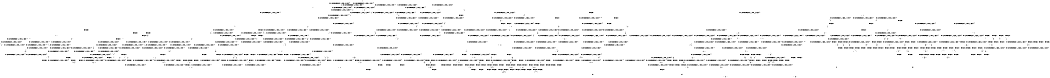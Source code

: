 digraph BCG {
size = "7, 10.5";
center = TRUE;
node [shape = circle];
0 [peripheries = 2];
0 -> 1 [label = "EX !0 !ATOMIC_EXCH_BRANCH (1, +1, TRUE, +0, 3, TRUE) !{}"];
0 -> 2 [label = "EX !2 !ATOMIC_EXCH_BRANCH (1, +0, TRUE, +0, 1, TRUE) !{}"];
0 -> 3 [label = "EX !1 !ATOMIC_EXCH_BRANCH (1, +1, TRUE, +1, 1, FALSE) !{}"];
0 -> 4 [label = "EX !0 !ATOMIC_EXCH_BRANCH (1, +1, TRUE, +0, 3, TRUE) !{}"];
0 -> 5 [label = "EX !2 !ATOMIC_EXCH_BRANCH (1, +0, TRUE, +0, 1, TRUE) !{}"];
0 -> 6 [label = "EX !1 !ATOMIC_EXCH_BRANCH (1, +1, TRUE, +1, 1, FALSE) !{}"];
1 -> 7 [label = "EX !2 !ATOMIC_EXCH_BRANCH (1, +0, TRUE, +0, 1, FALSE) !{}"];
2 -> 8 [label = "EX !0 !ATOMIC_EXCH_BRANCH (1, +1, TRUE, +0, 3, TRUE) !{}"];
3 -> 9 [label = "EX !0 !ATOMIC_EXCH_BRANCH (1, +1, TRUE, +0, 3, FALSE) !{}"];
4 -> 7 [label = "EX !2 !ATOMIC_EXCH_BRANCH (1, +0, TRUE, +0, 1, FALSE) !{}"];
4 -> 10 [label = "EX !1 !ATOMIC_EXCH_BRANCH (1, +1, TRUE, +1, 1, TRUE) !{}"];
4 -> 11 [label = "TERMINATE !0"];
4 -> 12 [label = "EX !2 !ATOMIC_EXCH_BRANCH (1, +0, TRUE, +0, 1, FALSE) !{}"];
4 -> 13 [label = "EX !1 !ATOMIC_EXCH_BRANCH (1, +1, TRUE, +1, 1, TRUE) !{}"];
4 -> 14 [label = "TERMINATE !0"];
5 -> 2 [label = "EX !2 !ATOMIC_EXCH_BRANCH (1, +0, TRUE, +0, 1, TRUE) !{}"];
5 -> 8 [label = "EX !0 !ATOMIC_EXCH_BRANCH (1, +1, TRUE, +0, 3, TRUE) !{}"];
5 -> 15 [label = "EX !1 !ATOMIC_EXCH_BRANCH (1, +1, TRUE, +1, 1, FALSE) !{}"];
5 -> 5 [label = "EX !2 !ATOMIC_EXCH_BRANCH (1, +0, TRUE, +0, 1, TRUE) !{}"];
5 -> 16 [label = "EX !0 !ATOMIC_EXCH_BRANCH (1, +1, TRUE, +0, 3, TRUE) !{}"];
5 -> 17 [label = "EX !1 !ATOMIC_EXCH_BRANCH (1, +1, TRUE, +1, 1, FALSE) !{}"];
6 -> 9 [label = "EX !0 !ATOMIC_EXCH_BRANCH (1, +1, TRUE, +0, 3, FALSE) !{}"];
6 -> 18 [label = "EX !2 !ATOMIC_EXCH_BRANCH (1, +0, TRUE, +0, 1, FALSE) !{}"];
6 -> 19 [label = "TERMINATE !1"];
6 -> 20 [label = "EX !0 !ATOMIC_EXCH_BRANCH (1, +1, TRUE, +0, 3, FALSE) !{}"];
6 -> 21 [label = "EX !2 !ATOMIC_EXCH_BRANCH (1, +0, TRUE, +0, 1, FALSE) !{}"];
6 -> 22 [label = "TERMINATE !1"];
7 -> 23 [label = "EX !1 !ATOMIC_EXCH_BRANCH (1, +1, TRUE, +1, 1, FALSE) !{}"];
8 -> 7 [label = "EX !2 !ATOMIC_EXCH_BRANCH (1, +0, TRUE, +0, 1, FALSE) !{}"];
9 -> 24 [label = "EX !0 !ATOMIC_EXCH_BRANCH (1, +0, FALSE, +1, 1, TRUE) !{}"];
10 -> 25 [label = "EX !2 !ATOMIC_EXCH_BRANCH (1, +0, TRUE, +0, 1, FALSE) !{}"];
11 -> 26 [label = "EX !2 !ATOMIC_EXCH_BRANCH (1, +0, TRUE, +0, 1, FALSE) !{}"];
12 -> 23 [label = "EX !1 !ATOMIC_EXCH_BRANCH (1, +1, TRUE, +1, 1, FALSE) !{}"];
12 -> 27 [label = "TERMINATE !0"];
12 -> 28 [label = "TERMINATE !2"];
12 -> 29 [label = "EX !1 !ATOMIC_EXCH_BRANCH (1, +1, TRUE, +1, 1, FALSE) !{}"];
12 -> 30 [label = "TERMINATE !0"];
12 -> 31 [label = "TERMINATE !2"];
13 -> 10 [label = "EX !1 !ATOMIC_EXCH_BRANCH (1, +1, TRUE, +1, 1, TRUE) !{}"];
13 -> 25 [label = "EX !2 !ATOMIC_EXCH_BRANCH (1, +0, TRUE, +0, 1, FALSE) !{}"];
13 -> 32 [label = "TERMINATE !0"];
13 -> 13 [label = "EX !1 !ATOMIC_EXCH_BRANCH (1, +1, TRUE, +1, 1, TRUE) !{}"];
13 -> 33 [label = "EX !2 !ATOMIC_EXCH_BRANCH (1, +0, TRUE, +0, 1, FALSE) !{}"];
13 -> 34 [label = "TERMINATE !0"];
14 -> 26 [label = "EX !2 !ATOMIC_EXCH_BRANCH (1, +0, TRUE, +0, 1, FALSE) !{}"];
14 -> 35 [label = "EX !1 !ATOMIC_EXCH_BRANCH (1, +1, TRUE, +1, 1, TRUE) !{}"];
14 -> 36 [label = "EX !2 !ATOMIC_EXCH_BRANCH (1, +0, TRUE, +0, 1, FALSE) !{}"];
14 -> 37 [label = "EX !1 !ATOMIC_EXCH_BRANCH (1, +1, TRUE, +1, 1, TRUE) !{}"];
15 -> 18 [label = "EX !2 !ATOMIC_EXCH_BRANCH (1, +0, TRUE, +0, 1, FALSE) !{}"];
16 -> 7 [label = "EX !2 !ATOMIC_EXCH_BRANCH (1, +0, TRUE, +0, 1, FALSE) !{}"];
16 -> 38 [label = "EX !1 !ATOMIC_EXCH_BRANCH (1, +1, TRUE, +1, 1, TRUE) !{}"];
16 -> 39 [label = "TERMINATE !0"];
16 -> 12 [label = "EX !2 !ATOMIC_EXCH_BRANCH (1, +0, TRUE, +0, 1, FALSE) !{}"];
16 -> 40 [label = "EX !1 !ATOMIC_EXCH_BRANCH (1, +1, TRUE, +1, 1, TRUE) !{}"];
16 -> 41 [label = "TERMINATE !0"];
17 -> 18 [label = "EX !2 !ATOMIC_EXCH_BRANCH (1, +0, TRUE, +0, 1, FALSE) !{}"];
17 -> 42 [label = "EX !0 !ATOMIC_EXCH_BRANCH (1, +1, TRUE, +0, 3, FALSE) !{}"];
17 -> 43 [label = "TERMINATE !1"];
17 -> 21 [label = "EX !2 !ATOMIC_EXCH_BRANCH (1, +0, TRUE, +0, 1, FALSE) !{}"];
17 -> 44 [label = "EX !0 !ATOMIC_EXCH_BRANCH (1, +1, TRUE, +0, 3, FALSE) !{}"];
17 -> 45 [label = "TERMINATE !1"];
18 -> 23 [label = "EX !0 !ATOMIC_EXCH_BRANCH (1, +1, TRUE, +0, 3, TRUE) !{}"];
19 -> 46 [label = "EX !0 !ATOMIC_EXCH_BRANCH (1, +1, TRUE, +0, 3, FALSE) !{}"];
20 -> 24 [label = "EX !0 !ATOMIC_EXCH_BRANCH (1, +0, FALSE, +1, 1, TRUE) !{}"];
20 -> 47 [label = "EX !2 !ATOMIC_EXCH_BRANCH (1, +0, TRUE, +0, 1, FALSE) !{}"];
20 -> 48 [label = "TERMINATE !1"];
20 -> 49 [label = "EX !0 !ATOMIC_EXCH_BRANCH (1, +0, FALSE, +1, 1, TRUE) !{}"];
20 -> 50 [label = "EX !2 !ATOMIC_EXCH_BRANCH (1, +0, TRUE, +0, 1, FALSE) !{}"];
20 -> 51 [label = "TERMINATE !1"];
21 -> 23 [label = "EX !0 !ATOMIC_EXCH_BRANCH (1, +1, TRUE, +0, 3, TRUE) !{}"];
21 -> 52 [label = "TERMINATE !2"];
21 -> 53 [label = "TERMINATE !1"];
21 -> 29 [label = "EX !0 !ATOMIC_EXCH_BRANCH (1, +1, TRUE, +0, 3, TRUE) !{}"];
21 -> 54 [label = "TERMINATE !2"];
21 -> 55 [label = "TERMINATE !1"];
22 -> 46 [label = "EX !0 !ATOMIC_EXCH_BRANCH (1, +1, TRUE, +0, 3, FALSE) !{}"];
22 -> 56 [label = "EX !2 !ATOMIC_EXCH_BRANCH (1, +0, TRUE, +0, 1, FALSE) !{}"];
22 -> 57 [label = "EX !0 !ATOMIC_EXCH_BRANCH (1, +1, TRUE, +0, 3, FALSE) !{}"];
22 -> 58 [label = "EX !2 !ATOMIC_EXCH_BRANCH (1, +0, TRUE, +0, 1, FALSE) !{}"];
23 -> 59 [label = "TERMINATE !0"];
24 -> 60 [label = "EX !2 !ATOMIC_EXCH_BRANCH (1, +0, TRUE, +0, 1, FALSE) !{}"];
25 -> 23 [label = "EX !1 !ATOMIC_EXCH_BRANCH (1, +1, TRUE, +1, 1, FALSE) !{}"];
26 -> 61 [label = "EX !1 !ATOMIC_EXCH_BRANCH (1, +1, TRUE, +1, 1, FALSE) !{}"];
27 -> 61 [label = "EX !1 !ATOMIC_EXCH_BRANCH (1, +1, TRUE, +1, 1, FALSE) !{}"];
28 -> 62 [label = "EX !1 !ATOMIC_EXCH_BRANCH (1, +1, TRUE, +1, 1, FALSE) !{}"];
29 -> 59 [label = "TERMINATE !0"];
29 -> 63 [label = "TERMINATE !2"];
29 -> 64 [label = "TERMINATE !1"];
29 -> 65 [label = "TERMINATE !0"];
29 -> 66 [label = "TERMINATE !2"];
29 -> 67 [label = "TERMINATE !1"];
30 -> 61 [label = "EX !1 !ATOMIC_EXCH_BRANCH (1, +1, TRUE, +1, 1, FALSE) !{}"];
30 -> 68 [label = "TERMINATE !2"];
30 -> 69 [label = "EX !1 !ATOMIC_EXCH_BRANCH (1, +1, TRUE, +1, 1, FALSE) !{}"];
30 -> 70 [label = "TERMINATE !2"];
31 -> 62 [label = "EX !1 !ATOMIC_EXCH_BRANCH (1, +1, TRUE, +1, 1, FALSE) !{}"];
31 -> 68 [label = "TERMINATE !0"];
31 -> 71 [label = "EX !1 !ATOMIC_EXCH_BRANCH (1, +1, TRUE, +1, 1, FALSE) !{}"];
31 -> 70 [label = "TERMINATE !0"];
32 -> 72 [label = "EX !2 !ATOMIC_EXCH_BRANCH (1, +0, TRUE, +0, 1, FALSE) !{}"];
33 -> 23 [label = "EX !1 !ATOMIC_EXCH_BRANCH (1, +1, TRUE, +1, 1, FALSE) !{}"];
33 -> 73 [label = "TERMINATE !0"];
33 -> 74 [label = "TERMINATE !2"];
33 -> 29 [label = "EX !1 !ATOMIC_EXCH_BRANCH (1, +1, TRUE, +1, 1, FALSE) !{}"];
33 -> 75 [label = "TERMINATE !0"];
33 -> 76 [label = "TERMINATE !2"];
34 -> 72 [label = "EX !2 !ATOMIC_EXCH_BRANCH (1, +0, TRUE, +0, 1, FALSE) !{}"];
34 -> 35 [label = "EX !1 !ATOMIC_EXCH_BRANCH (1, +1, TRUE, +1, 1, TRUE) !{}"];
34 -> 77 [label = "EX !2 !ATOMIC_EXCH_BRANCH (1, +0, TRUE, +0, 1, FALSE) !{}"];
34 -> 37 [label = "EX !1 !ATOMIC_EXCH_BRANCH (1, +1, TRUE, +1, 1, TRUE) !{}"];
35 -> 72 [label = "EX !2 !ATOMIC_EXCH_BRANCH (1, +0, TRUE, +0, 1, FALSE) !{}"];
36 -> 61 [label = "EX !1 !ATOMIC_EXCH_BRANCH (1, +1, TRUE, +1, 1, FALSE) !{}"];
36 -> 68 [label = "TERMINATE !2"];
36 -> 69 [label = "EX !1 !ATOMIC_EXCH_BRANCH (1, +1, TRUE, +1, 1, FALSE) !{}"];
36 -> 70 [label = "TERMINATE !2"];
37 -> 35 [label = "EX !1 !ATOMIC_EXCH_BRANCH (1, +1, TRUE, +1, 1, TRUE) !{}"];
37 -> 72 [label = "EX !2 !ATOMIC_EXCH_BRANCH (1, +0, TRUE, +0, 1, FALSE) !{}"];
37 -> 37 [label = "EX !1 !ATOMIC_EXCH_BRANCH (1, +1, TRUE, +1, 1, TRUE) !{}"];
37 -> 77 [label = "EX !2 !ATOMIC_EXCH_BRANCH (1, +0, TRUE, +0, 1, FALSE) !{}"];
38 -> 25 [label = "EX !2 !ATOMIC_EXCH_BRANCH (1, +0, TRUE, +0, 1, FALSE) !{}"];
39 -> 78 [label = "EX !1 !ATOMIC_EXCH_BRANCH (1, +1, TRUE, +1, 1, TRUE) !{}"];
40 -> 38 [label = "EX !1 !ATOMIC_EXCH_BRANCH (1, +1, TRUE, +1, 1, TRUE) !{}"];
40 -> 25 [label = "EX !2 !ATOMIC_EXCH_BRANCH (1, +0, TRUE, +0, 1, FALSE) !{}"];
40 -> 79 [label = "TERMINATE !0"];
40 -> 40 [label = "EX !1 !ATOMIC_EXCH_BRANCH (1, +1, TRUE, +1, 1, TRUE) !{}"];
40 -> 33 [label = "EX !2 !ATOMIC_EXCH_BRANCH (1, +0, TRUE, +0, 1, FALSE) !{}"];
40 -> 80 [label = "TERMINATE !0"];
41 -> 78 [label = "EX !1 !ATOMIC_EXCH_BRANCH (1, +1, TRUE, +1, 1, TRUE) !{}"];
41 -> 26 [label = "EX !2 !ATOMIC_EXCH_BRANCH (1, +0, TRUE, +0, 1, FALSE) !{}"];
41 -> 81 [label = "EX !1 !ATOMIC_EXCH_BRANCH (1, +1, TRUE, +1, 1, TRUE) !{}"];
41 -> 36 [label = "EX !2 !ATOMIC_EXCH_BRANCH (1, +0, TRUE, +0, 1, FALSE) !{}"];
42 -> 82 [label = "EX !0 !ATOMIC_EXCH_BRANCH (1, +0, FALSE, +1, 1, TRUE) !{}"];
43 -> 83 [label = "EX !0 !ATOMIC_EXCH_BRANCH (1, +1, TRUE, +0, 3, FALSE) !{}"];
44 -> 82 [label = "EX !0 !ATOMIC_EXCH_BRANCH (1, +0, FALSE, +1, 1, TRUE) !{}"];
44 -> 47 [label = "EX !2 !ATOMIC_EXCH_BRANCH (1, +0, TRUE, +0, 1, FALSE) !{}"];
44 -> 84 [label = "TERMINATE !1"];
44 -> 85 [label = "EX !0 !ATOMIC_EXCH_BRANCH (1, +0, FALSE, +1, 1, TRUE) !{}"];
44 -> 50 [label = "EX !2 !ATOMIC_EXCH_BRANCH (1, +0, TRUE, +0, 1, FALSE) !{}"];
44 -> 86 [label = "TERMINATE !1"];
45 -> 83 [label = "EX !0 !ATOMIC_EXCH_BRANCH (1, +1, TRUE, +0, 3, FALSE) !{}"];
45 -> 56 [label = "EX !2 !ATOMIC_EXCH_BRANCH (1, +0, TRUE, +0, 1, FALSE) !{}"];
45 -> 87 [label = "EX !0 !ATOMIC_EXCH_BRANCH (1, +1, TRUE, +0, 3, FALSE) !{}"];
45 -> 58 [label = "EX !2 !ATOMIC_EXCH_BRANCH (1, +0, TRUE, +0, 1, FALSE) !{}"];
46 -> 88 [label = "EX !0 !ATOMIC_EXCH_BRANCH (1, +0, FALSE, +1, 1, TRUE) !{}"];
47 -> 89 [label = "EX !0 !ATOMIC_EXCH_BRANCH (1, +0, FALSE, +1, 1, FALSE) !{}"];
48 -> 90 [label = "EX !2 !ATOMIC_EXCH_BRANCH (1, +0, TRUE, +0, 1, FALSE) !{}"];
49 -> 9 [label = "EX !0 !ATOMIC_EXCH_BRANCH (1, +1, TRUE, +0, 3, FALSE) !{}"];
49 -> 60 [label = "EX !2 !ATOMIC_EXCH_BRANCH (1, +0, TRUE, +0, 1, FALSE) !{}"];
49 -> 91 [label = "TERMINATE !1"];
49 -> 20 [label = "EX !0 !ATOMIC_EXCH_BRANCH (1, +1, TRUE, +0, 3, FALSE) !{}"];
49 -> 92 [label = "EX !2 !ATOMIC_EXCH_BRANCH (1, +0, TRUE, +0, 1, FALSE) !{}"];
49 -> 93 [label = "TERMINATE !1"];
50 -> 89 [label = "EX !0 !ATOMIC_EXCH_BRANCH (1, +0, FALSE, +1, 1, FALSE) !{}"];
50 -> 94 [label = "TERMINATE !2"];
50 -> 95 [label = "TERMINATE !1"];
50 -> 96 [label = "EX !0 !ATOMIC_EXCH_BRANCH (1, +0, FALSE, +1, 1, FALSE) !{}"];
50 -> 97 [label = "TERMINATE !2"];
50 -> 98 [label = "TERMINATE !1"];
51 -> 90 [label = "EX !2 !ATOMIC_EXCH_BRANCH (1, +0, TRUE, +0, 1, FALSE) !{}"];
51 -> 88 [label = "EX !0 !ATOMIC_EXCH_BRANCH (1, +0, FALSE, +1, 1, TRUE) !{}"];
51 -> 99 [label = "EX !2 !ATOMIC_EXCH_BRANCH (1, +0, TRUE, +0, 1, FALSE) !{}"];
51 -> 100 [label = "EX !0 !ATOMIC_EXCH_BRANCH (1, +0, FALSE, +1, 1, TRUE) !{}"];
52 -> 62 [label = "EX !0 !ATOMIC_EXCH_BRANCH (1, +1, TRUE, +0, 3, TRUE) !{}"];
53 -> 101 [label = "EX !0 !ATOMIC_EXCH_BRANCH (1, +1, TRUE, +0, 3, TRUE) !{}"];
54 -> 62 [label = "EX !0 !ATOMIC_EXCH_BRANCH (1, +1, TRUE, +0, 3, TRUE) !{}"];
54 -> 102 [label = "TERMINATE !1"];
54 -> 71 [label = "EX !0 !ATOMIC_EXCH_BRANCH (1, +1, TRUE, +0, 3, TRUE) !{}"];
54 -> 103 [label = "TERMINATE !1"];
55 -> 101 [label = "EX !0 !ATOMIC_EXCH_BRANCH (1, +1, TRUE, +0, 3, TRUE) !{}"];
55 -> 102 [label = "TERMINATE !2"];
55 -> 104 [label = "EX !0 !ATOMIC_EXCH_BRANCH (1, +1, TRUE, +0, 3, TRUE) !{}"];
55 -> 103 [label = "TERMINATE !2"];
56 -> 101 [label = "EX !0 !ATOMIC_EXCH_BRANCH (1, +1, TRUE, +0, 3, TRUE) !{}"];
57 -> 88 [label = "EX !0 !ATOMIC_EXCH_BRANCH (1, +0, FALSE, +1, 1, TRUE) !{}"];
57 -> 90 [label = "EX !2 !ATOMIC_EXCH_BRANCH (1, +0, TRUE, +0, 1, FALSE) !{}"];
57 -> 100 [label = "EX !0 !ATOMIC_EXCH_BRANCH (1, +0, FALSE, +1, 1, TRUE) !{}"];
57 -> 99 [label = "EX !2 !ATOMIC_EXCH_BRANCH (1, +0, TRUE, +0, 1, FALSE) !{}"];
58 -> 101 [label = "EX !0 !ATOMIC_EXCH_BRANCH (1, +1, TRUE, +0, 3, TRUE) !{}"];
58 -> 102 [label = "TERMINATE !2"];
58 -> 104 [label = "EX !0 !ATOMIC_EXCH_BRANCH (1, +1, TRUE, +0, 3, TRUE) !{}"];
58 -> 103 [label = "TERMINATE !2"];
59 -> 105 [label = "TERMINATE !2"];
60 -> 23 [label = "EX !0 !ATOMIC_EXCH_BRANCH (1, +1, TRUE, +0, 3, TRUE) !{}"];
61 -> 105 [label = "TERMINATE !2"];
62 -> 105 [label = "TERMINATE !0"];
63 -> 105 [label = "TERMINATE !0"];
64 -> 106 [label = "TERMINATE !0"];
65 -> 105 [label = "TERMINATE !2"];
65 -> 106 [label = "TERMINATE !1"];
65 -> 107 [label = "TERMINATE !2"];
65 -> 108 [label = "TERMINATE !1"];
66 -> 105 [label = "TERMINATE !0"];
66 -> 109 [label = "TERMINATE !1"];
66 -> 107 [label = "TERMINATE !0"];
66 -> 110 [label = "TERMINATE !1"];
67 -> 106 [label = "TERMINATE !0"];
67 -> 109 [label = "TERMINATE !2"];
67 -> 108 [label = "TERMINATE !0"];
67 -> 110 [label = "TERMINATE !2"];
68 -> 111 [label = "EX !1 !ATOMIC_EXCH_BRANCH (1, +1, TRUE, +1, 1, FALSE) !{}"];
69 -> 105 [label = "TERMINATE !2"];
69 -> 106 [label = "TERMINATE !1"];
69 -> 107 [label = "TERMINATE !2"];
69 -> 108 [label = "TERMINATE !1"];
70 -> 111 [label = "EX !1 !ATOMIC_EXCH_BRANCH (1, +1, TRUE, +1, 1, FALSE) !{}"];
70 -> 112 [label = "EX !1 !ATOMIC_EXCH_BRANCH (1, +1, TRUE, +1, 1, FALSE) !{}"];
71 -> 105 [label = "TERMINATE !0"];
71 -> 109 [label = "TERMINATE !1"];
71 -> 107 [label = "TERMINATE !0"];
71 -> 110 [label = "TERMINATE !1"];
72 -> 61 [label = "EX !1 !ATOMIC_EXCH_BRANCH (1, +1, TRUE, +1, 1, FALSE) !{}"];
73 -> 113 [label = "TERMINATE !2"];
74 -> 113 [label = "TERMINATE !0"];
75 -> 113 [label = "TERMINATE !2"];
75 -> 61 [label = "EX !1 !ATOMIC_EXCH_BRANCH (1, +1, TRUE, +1, 1, FALSE) !{}"];
75 -> 114 [label = "TERMINATE !2"];
75 -> 69 [label = "EX !1 !ATOMIC_EXCH_BRANCH (1, +1, TRUE, +1, 1, FALSE) !{}"];
76 -> 113 [label = "TERMINATE !0"];
76 -> 62 [label = "EX !1 !ATOMIC_EXCH_BRANCH (1, +1, TRUE, +1, 1, FALSE) !{}"];
76 -> 114 [label = "TERMINATE !0"];
76 -> 71 [label = "EX !1 !ATOMIC_EXCH_BRANCH (1, +1, TRUE, +1, 1, FALSE) !{}"];
77 -> 61 [label = "EX !1 !ATOMIC_EXCH_BRANCH (1, +1, TRUE, +1, 1, FALSE) !{}"];
77 -> 113 [label = "TERMINATE !2"];
77 -> 69 [label = "EX !1 !ATOMIC_EXCH_BRANCH (1, +1, TRUE, +1, 1, FALSE) !{}"];
77 -> 114 [label = "TERMINATE !2"];
78 -> 72 [label = "EX !2 !ATOMIC_EXCH_BRANCH (1, +0, TRUE, +0, 1, FALSE) !{}"];
79 -> 78 [label = "EX !1 !ATOMIC_EXCH_BRANCH (1, +1, TRUE, +1, 1, TRUE) !{}"];
80 -> 78 [label = "EX !1 !ATOMIC_EXCH_BRANCH (1, +1, TRUE, +1, 1, TRUE) !{}"];
80 -> 72 [label = "EX !2 !ATOMIC_EXCH_BRANCH (1, +0, TRUE, +0, 1, FALSE) !{}"];
80 -> 81 [label = "EX !1 !ATOMIC_EXCH_BRANCH (1, +1, TRUE, +1, 1, TRUE) !{}"];
80 -> 77 [label = "EX !2 !ATOMIC_EXCH_BRANCH (1, +0, TRUE, +0, 1, FALSE) !{}"];
81 -> 78 [label = "EX !1 !ATOMIC_EXCH_BRANCH (1, +1, TRUE, +1, 1, TRUE) !{}"];
81 -> 72 [label = "EX !2 !ATOMIC_EXCH_BRANCH (1, +0, TRUE, +0, 1, FALSE) !{}"];
81 -> 81 [label = "EX !1 !ATOMIC_EXCH_BRANCH (1, +1, TRUE, +1, 1, TRUE) !{}"];
81 -> 77 [label = "EX !2 !ATOMIC_EXCH_BRANCH (1, +0, TRUE, +0, 1, FALSE) !{}"];
82 -> 60 [label = "EX !2 !ATOMIC_EXCH_BRANCH (1, +0, TRUE, +0, 1, FALSE) !{}"];
83 -> 115 [label = "EX !0 !ATOMIC_EXCH_BRANCH (1, +0, FALSE, +1, 1, TRUE) !{}"];
84 -> 115 [label = "EX !0 !ATOMIC_EXCH_BRANCH (1, +0, FALSE, +1, 1, TRUE) !{}"];
85 -> 42 [label = "EX !0 !ATOMIC_EXCH_BRANCH (1, +1, TRUE, +0, 3, FALSE) !{}"];
85 -> 60 [label = "EX !2 !ATOMIC_EXCH_BRANCH (1, +0, TRUE, +0, 1, FALSE) !{}"];
85 -> 116 [label = "TERMINATE !1"];
85 -> 44 [label = "EX !0 !ATOMIC_EXCH_BRANCH (1, +1, TRUE, +0, 3, FALSE) !{}"];
85 -> 92 [label = "EX !2 !ATOMIC_EXCH_BRANCH (1, +0, TRUE, +0, 1, FALSE) !{}"];
85 -> 117 [label = "TERMINATE !1"];
86 -> 115 [label = "EX !0 !ATOMIC_EXCH_BRANCH (1, +0, FALSE, +1, 1, TRUE) !{}"];
86 -> 90 [label = "EX !2 !ATOMIC_EXCH_BRANCH (1, +0, TRUE, +0, 1, FALSE) !{}"];
86 -> 118 [label = "EX !0 !ATOMIC_EXCH_BRANCH (1, +0, FALSE, +1, 1, TRUE) !{}"];
86 -> 99 [label = "EX !2 !ATOMIC_EXCH_BRANCH (1, +0, TRUE, +0, 1, FALSE) !{}"];
87 -> 115 [label = "EX !0 !ATOMIC_EXCH_BRANCH (1, +0, FALSE, +1, 1, TRUE) !{}"];
87 -> 90 [label = "EX !2 !ATOMIC_EXCH_BRANCH (1, +0, TRUE, +0, 1, FALSE) !{}"];
87 -> 118 [label = "EX !0 !ATOMIC_EXCH_BRANCH (1, +0, FALSE, +1, 1, TRUE) !{}"];
87 -> 99 [label = "EX !2 !ATOMIC_EXCH_BRANCH (1, +0, TRUE, +0, 1, FALSE) !{}"];
88 -> 119 [label = "EX !2 !ATOMIC_EXCH_BRANCH (1, +0, TRUE, +0, 1, FALSE) !{}"];
89 -> 120 [label = "TERMINATE !0"];
90 -> 121 [label = "EX !0 !ATOMIC_EXCH_BRANCH (1, +0, FALSE, +1, 1, FALSE) !{}"];
91 -> 119 [label = "EX !2 !ATOMIC_EXCH_BRANCH (1, +0, TRUE, +0, 1, FALSE) !{}"];
92 -> 23 [label = "EX !0 !ATOMIC_EXCH_BRANCH (1, +1, TRUE, +0, 3, TRUE) !{}"];
92 -> 122 [label = "TERMINATE !2"];
92 -> 123 [label = "TERMINATE !1"];
92 -> 29 [label = "EX !0 !ATOMIC_EXCH_BRANCH (1, +1, TRUE, +0, 3, TRUE) !{}"];
92 -> 124 [label = "TERMINATE !2"];
92 -> 125 [label = "TERMINATE !1"];
93 -> 119 [label = "EX !2 !ATOMIC_EXCH_BRANCH (1, +0, TRUE, +0, 1, FALSE) !{}"];
93 -> 46 [label = "EX !0 !ATOMIC_EXCH_BRANCH (1, +1, TRUE, +0, 3, FALSE) !{}"];
93 -> 126 [label = "EX !2 !ATOMIC_EXCH_BRANCH (1, +0, TRUE, +0, 1, FALSE) !{}"];
93 -> 57 [label = "EX !0 !ATOMIC_EXCH_BRANCH (1, +1, TRUE, +0, 3, FALSE) !{}"];
94 -> 127 [label = "TERMINATE !1"];
95 -> 127 [label = "TERMINATE !2"];
96 -> 120 [label = "TERMINATE !0"];
96 -> 128 [label = "TERMINATE !2"];
96 -> 129 [label = "TERMINATE !1"];
96 -> 130 [label = "TERMINATE !0"];
96 -> 131 [label = "TERMINATE !2"];
96 -> 132 [label = "TERMINATE !1"];
97 -> 127 [label = "TERMINATE !1"];
97 -> 133 [label = "EX !0 !ATOMIC_EXCH_BRANCH (1, +0, FALSE, +1, 1, FALSE) !{}"];
97 -> 134 [label = "TERMINATE !1"];
97 -> 135 [label = "EX !0 !ATOMIC_EXCH_BRANCH (1, +0, FALSE, +1, 1, FALSE) !{}"];
98 -> 127 [label = "TERMINATE !2"];
98 -> 121 [label = "EX !0 !ATOMIC_EXCH_BRANCH (1, +0, FALSE, +1, 1, FALSE) !{}"];
98 -> 134 [label = "TERMINATE !2"];
98 -> 136 [label = "EX !0 !ATOMIC_EXCH_BRANCH (1, +0, FALSE, +1, 1, FALSE) !{}"];
99 -> 121 [label = "EX !0 !ATOMIC_EXCH_BRANCH (1, +0, FALSE, +1, 1, FALSE) !{}"];
99 -> 127 [label = "TERMINATE !2"];
99 -> 136 [label = "EX !0 !ATOMIC_EXCH_BRANCH (1, +0, FALSE, +1, 1, FALSE) !{}"];
99 -> 134 [label = "TERMINATE !2"];
100 -> 46 [label = "EX !0 !ATOMIC_EXCH_BRANCH (1, +1, TRUE, +0, 3, FALSE) !{}"];
100 -> 119 [label = "EX !2 !ATOMIC_EXCH_BRANCH (1, +0, TRUE, +0, 1, FALSE) !{}"];
100 -> 57 [label = "EX !0 !ATOMIC_EXCH_BRANCH (1, +1, TRUE, +0, 3, FALSE) !{}"];
100 -> 126 [label = "EX !2 !ATOMIC_EXCH_BRANCH (1, +0, TRUE, +0, 1, FALSE) !{}"];
101 -> 106 [label = "TERMINATE !0"];
102 -> 137 [label = "EX !0 !ATOMIC_EXCH_BRANCH (1, +1, TRUE, +0, 3, TRUE) !{}"];
103 -> 137 [label = "EX !0 !ATOMIC_EXCH_BRANCH (1, +1, TRUE, +0, 3, TRUE) !{}"];
103 -> 138 [label = "EX !0 !ATOMIC_EXCH_BRANCH (1, +1, TRUE, +0, 3, TRUE) !{}"];
104 -> 106 [label = "TERMINATE !0"];
104 -> 109 [label = "TERMINATE !2"];
104 -> 108 [label = "TERMINATE !0"];
104 -> 110 [label = "TERMINATE !2"];
105 -> 139 [label = "TERMINATE !1"];
106 -> 139 [label = "TERMINATE !2"];
107 -> 139 [label = "TERMINATE !1"];
107 -> 140 [label = "TERMINATE !1"];
108 -> 139 [label = "TERMINATE !2"];
108 -> 140 [label = "TERMINATE !2"];
109 -> 139 [label = "TERMINATE !0"];
110 -> 139 [label = "TERMINATE !0"];
110 -> 140 [label = "TERMINATE !0"];
111 -> 139 [label = "TERMINATE !1"];
112 -> 139 [label = "TERMINATE !1"];
112 -> 140 [label = "TERMINATE !1"];
113 -> 111 [label = "EX !1 !ATOMIC_EXCH_BRANCH (1, +1, TRUE, +1, 1, FALSE) !{}"];
114 -> 111 [label = "EX !1 !ATOMIC_EXCH_BRANCH (1, +1, TRUE, +1, 1, FALSE) !{}"];
114 -> 112 [label = "EX !1 !ATOMIC_EXCH_BRANCH (1, +1, TRUE, +1, 1, FALSE) !{}"];
115 -> 119 [label = "EX !2 !ATOMIC_EXCH_BRANCH (1, +0, TRUE, +0, 1, FALSE) !{}"];
116 -> 83 [label = "EX !0 !ATOMIC_EXCH_BRANCH (1, +1, TRUE, +0, 3, FALSE) !{}"];
117 -> 83 [label = "EX !0 !ATOMIC_EXCH_BRANCH (1, +1, TRUE, +0, 3, FALSE) !{}"];
117 -> 119 [label = "EX !2 !ATOMIC_EXCH_BRANCH (1, +0, TRUE, +0, 1, FALSE) !{}"];
117 -> 87 [label = "EX !0 !ATOMIC_EXCH_BRANCH (1, +1, TRUE, +0, 3, FALSE) !{}"];
117 -> 126 [label = "EX !2 !ATOMIC_EXCH_BRANCH (1, +0, TRUE, +0, 1, FALSE) !{}"];
118 -> 83 [label = "EX !0 !ATOMIC_EXCH_BRANCH (1, +1, TRUE, +0, 3, FALSE) !{}"];
118 -> 119 [label = "EX !2 !ATOMIC_EXCH_BRANCH (1, +0, TRUE, +0, 1, FALSE) !{}"];
118 -> 87 [label = "EX !0 !ATOMIC_EXCH_BRANCH (1, +1, TRUE, +0, 3, FALSE) !{}"];
118 -> 126 [label = "EX !2 !ATOMIC_EXCH_BRANCH (1, +0, TRUE, +0, 1, FALSE) !{}"];
119 -> 101 [label = "EX !0 !ATOMIC_EXCH_BRANCH (1, +1, TRUE, +0, 3, TRUE) !{}"];
120 -> 141 [label = "TERMINATE !2"];
121 -> 142 [label = "TERMINATE !0"];
122 -> 143 [label = "TERMINATE !1"];
123 -> 143 [label = "TERMINATE !2"];
124 -> 143 [label = "TERMINATE !1"];
124 -> 62 [label = "EX !0 !ATOMIC_EXCH_BRANCH (1, +1, TRUE, +0, 3, TRUE) !{}"];
124 -> 144 [label = "TERMINATE !1"];
124 -> 71 [label = "EX !0 !ATOMIC_EXCH_BRANCH (1, +1, TRUE, +0, 3, TRUE) !{}"];
125 -> 143 [label = "TERMINATE !2"];
125 -> 101 [label = "EX !0 !ATOMIC_EXCH_BRANCH (1, +1, TRUE, +0, 3, TRUE) !{}"];
125 -> 144 [label = "TERMINATE !2"];
125 -> 104 [label = "EX !0 !ATOMIC_EXCH_BRANCH (1, +1, TRUE, +0, 3, TRUE) !{}"];
126 -> 101 [label = "EX !0 !ATOMIC_EXCH_BRANCH (1, +1, TRUE, +0, 3, TRUE) !{}"];
126 -> 143 [label = "TERMINATE !2"];
126 -> 104 [label = "EX !0 !ATOMIC_EXCH_BRANCH (1, +1, TRUE, +0, 3, TRUE) !{}"];
126 -> 144 [label = "TERMINATE !2"];
127 -> 145 [label = "EX !0 !ATOMIC_EXCH_BRANCH (1, +0, FALSE, +1, 1, FALSE) !{}"];
128 -> 141 [label = "TERMINATE !0"];
129 -> 142 [label = "TERMINATE !0"];
130 -> 141 [label = "TERMINATE !2"];
130 -> 142 [label = "TERMINATE !1"];
130 -> 146 [label = "TERMINATE !2"];
130 -> 147 [label = "TERMINATE !1"];
131 -> 141 [label = "TERMINATE !0"];
131 -> 148 [label = "TERMINATE !1"];
131 -> 146 [label = "TERMINATE !0"];
131 -> 149 [label = "TERMINATE !1"];
132 -> 142 [label = "TERMINATE !0"];
132 -> 148 [label = "TERMINATE !2"];
132 -> 147 [label = "TERMINATE !0"];
132 -> 149 [label = "TERMINATE !2"];
133 -> 141 [label = "TERMINATE !0"];
134 -> 145 [label = "EX !0 !ATOMIC_EXCH_BRANCH (1, +0, FALSE, +1, 1, FALSE) !{}"];
134 -> 150 [label = "EX !0 !ATOMIC_EXCH_BRANCH (1, +0, FALSE, +1, 1, FALSE) !{}"];
135 -> 141 [label = "TERMINATE !0"];
135 -> 148 [label = "TERMINATE !1"];
135 -> 146 [label = "TERMINATE !0"];
135 -> 149 [label = "TERMINATE !1"];
136 -> 142 [label = "TERMINATE !0"];
136 -> 148 [label = "TERMINATE !2"];
136 -> 147 [label = "TERMINATE !0"];
136 -> 149 [label = "TERMINATE !2"];
137 -> 139 [label = "TERMINATE !0"];
138 -> 139 [label = "TERMINATE !0"];
138 -> 140 [label = "TERMINATE !0"];
139 -> 151 [label = "exit"];
140 -> 152 [label = "exit"];
141 -> 153 [label = "TERMINATE !1"];
142 -> 153 [label = "TERMINATE !2"];
143 -> 137 [label = "EX !0 !ATOMIC_EXCH_BRANCH (1, +1, TRUE, +0, 3, TRUE) !{}"];
144 -> 137 [label = "EX !0 !ATOMIC_EXCH_BRANCH (1, +1, TRUE, +0, 3, TRUE) !{}"];
144 -> 138 [label = "EX !0 !ATOMIC_EXCH_BRANCH (1, +1, TRUE, +0, 3, TRUE) !{}"];
145 -> 153 [label = "TERMINATE !0"];
146 -> 153 [label = "TERMINATE !1"];
146 -> 154 [label = "TERMINATE !1"];
147 -> 153 [label = "TERMINATE !2"];
147 -> 154 [label = "TERMINATE !2"];
148 -> 153 [label = "TERMINATE !0"];
149 -> 153 [label = "TERMINATE !0"];
149 -> 154 [label = "TERMINATE !0"];
150 -> 153 [label = "TERMINATE !0"];
150 -> 154 [label = "TERMINATE !0"];
153 -> 151 [label = "exit"];
154 -> 152 [label = "exit"];
}
